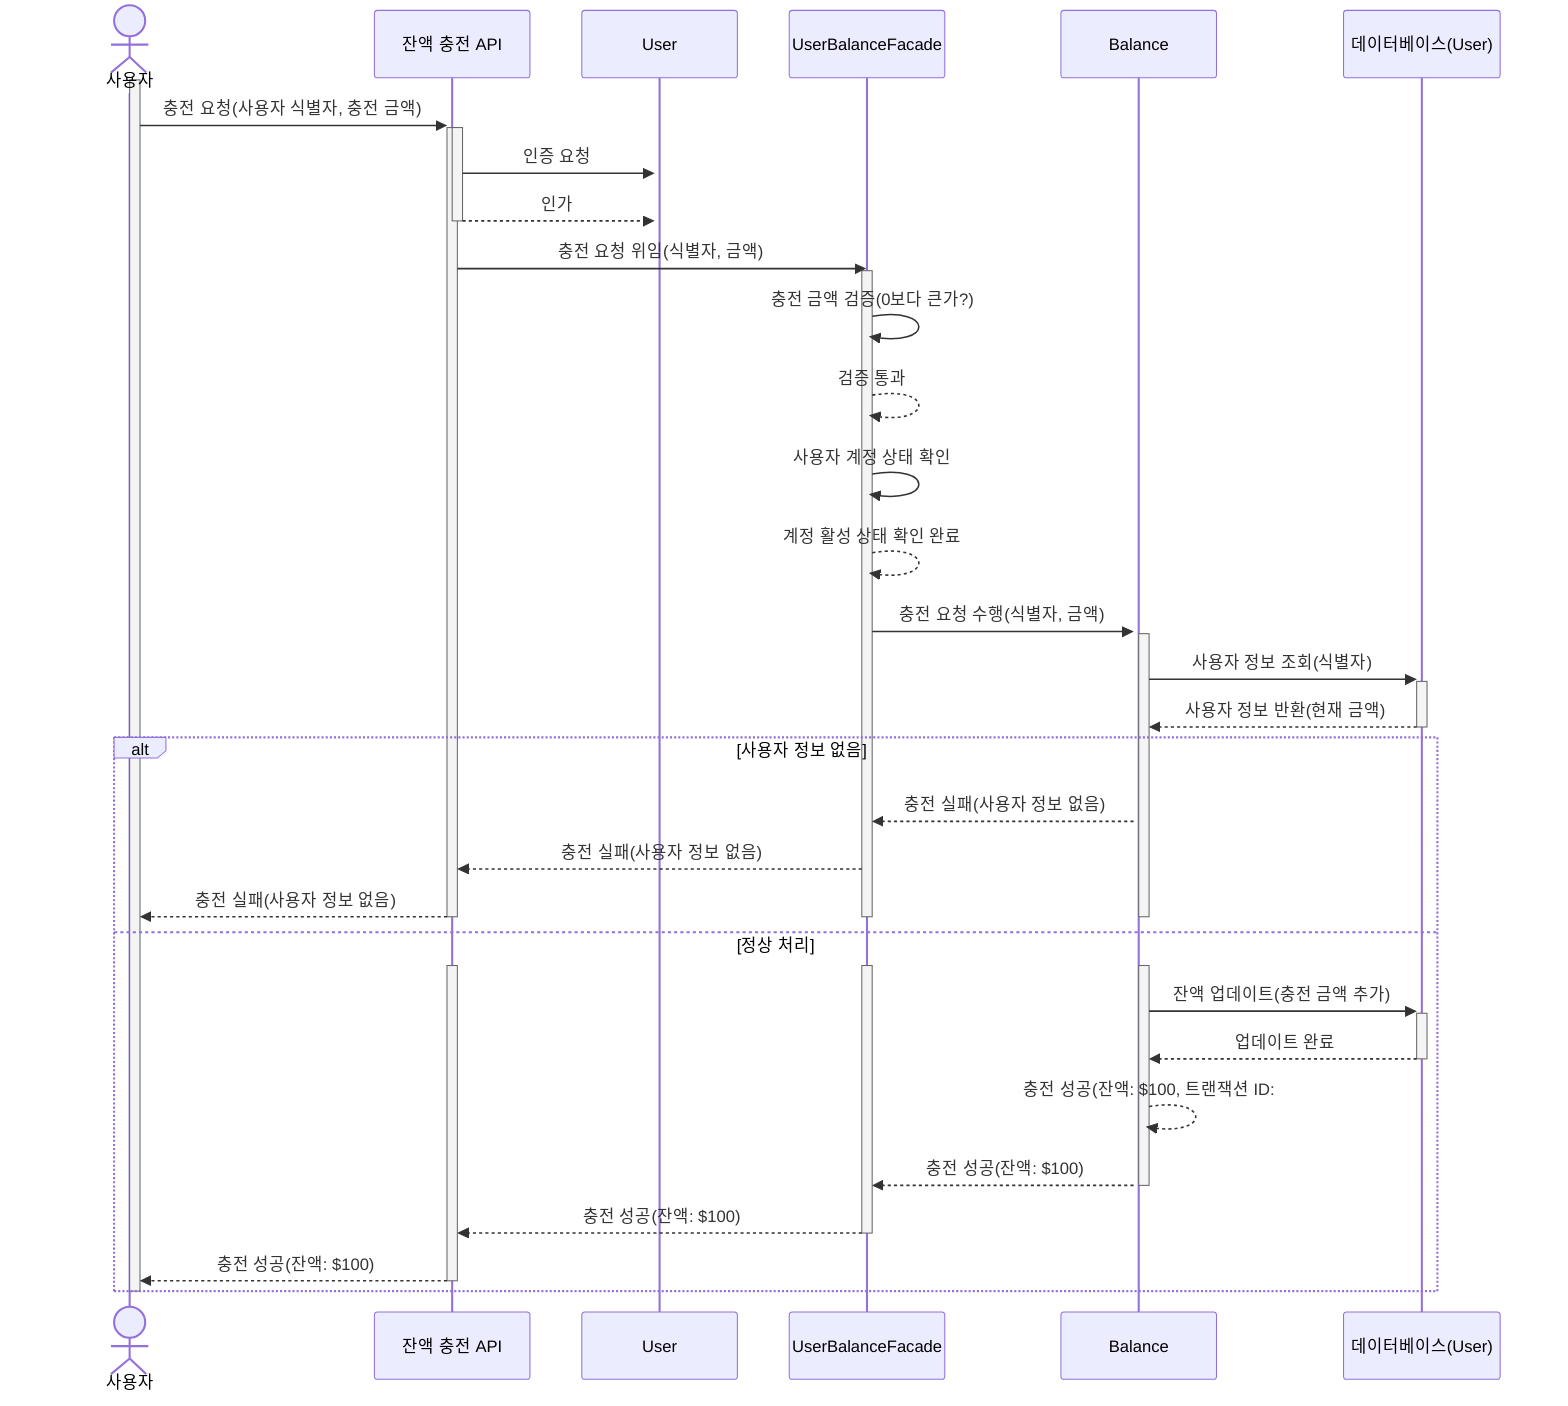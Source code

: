 sequenceDiagram
    actor 사용자
    participant API as 잔액 충전 API
    participant User as User
    participant Facade as UserBalanceFacade
    participant Balance as Balance
    participant DB as 데이터베이스(User)

activate 사용자

    activate 사용자
    사용자->>+API: 충전 요청(사용자 식별자, 충전 금액)
    activate API
    API->>+User: 인증 요청
    API-->>-User: 인가
    API->>Facade: 충전 요청 위임(식별자, 금액)
    activate Facade
    Facade->>Facade: 충전 금액 검증(0보다 큰가?)
    Facade-->>Facade: 검증 통과
    Facade->>Facade: 사용자 계정 상태 확인
    Facade-->>Facade: 계정 활성 상태 확인 완료
    Facade->>+Balance: 충전 요청 수행(식별자, 금액)
    activate Balance
    Balance->>+DB: 사용자 정보 조회(식별자)
    DB-->>-Balance: 사용자 정보 반환(현재 금액)
    alt 사용자 정보 없음
        Balance-->>Facade: 충전 실패(사용자 정보 없음)
        Facade-->>API: 충전 실패(사용자 정보 없음)
        API-->>사용자: 충전 실패(사용자 정보 없음)
        deactivate Balance
        deactivate Facade
        deactivate API
    else 정상 처리
        activate API
        activate Facade
        activate Balance
        Balance->>+DB: 잔액 업데이트(충전 금액 추가)
        DB-->>-Balance: 업데이트 완료
        Balance-->>Balance:충전 성공(잔액: $100, 트랜잭션 ID: #12345)
        Balance-->>Facade: 충전 성공(잔액: $100)
        deactivate Balance
        Facade-->>API: 충전 성공(잔액: $100)
        deactivate Facade
        API-->>사용자: 충전 성공(잔액: $100)
        deactivate API
    end
    deactivate 사용자